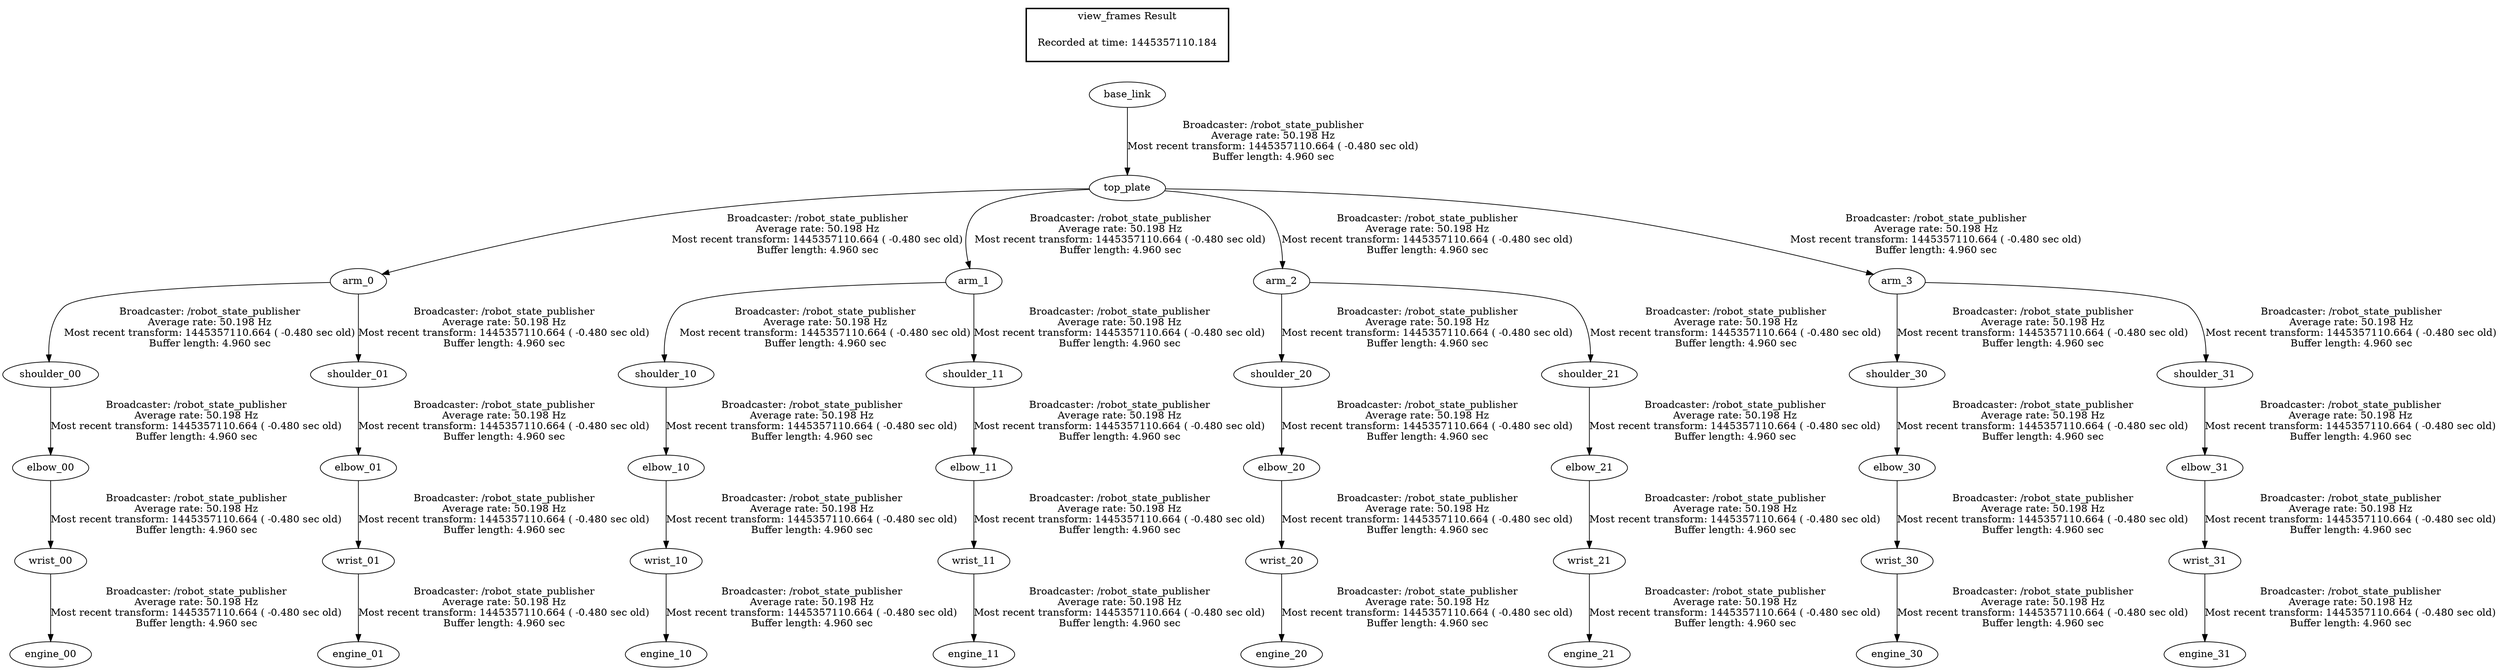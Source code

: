 digraph G {
"top_plate" -> "arm_0"[label="Broadcaster: /robot_state_publisher\nAverage rate: 50.198 Hz\nMost recent transform: 1445357110.664 ( -0.480 sec old)\nBuffer length: 4.960 sec\n"];
"base_link" -> "top_plate"[label="Broadcaster: /robot_state_publisher\nAverage rate: 50.198 Hz\nMost recent transform: 1445357110.664 ( -0.480 sec old)\nBuffer length: 4.960 sec\n"];
"top_plate" -> "arm_1"[label="Broadcaster: /robot_state_publisher\nAverage rate: 50.198 Hz\nMost recent transform: 1445357110.664 ( -0.480 sec old)\nBuffer length: 4.960 sec\n"];
"top_plate" -> "arm_2"[label="Broadcaster: /robot_state_publisher\nAverage rate: 50.198 Hz\nMost recent transform: 1445357110.664 ( -0.480 sec old)\nBuffer length: 4.960 sec\n"];
"top_plate" -> "arm_3"[label="Broadcaster: /robot_state_publisher\nAverage rate: 50.198 Hz\nMost recent transform: 1445357110.664 ( -0.480 sec old)\nBuffer length: 4.960 sec\n"];
"shoulder_00" -> "elbow_00"[label="Broadcaster: /robot_state_publisher\nAverage rate: 50.198 Hz\nMost recent transform: 1445357110.664 ( -0.480 sec old)\nBuffer length: 4.960 sec\n"];
"arm_0" -> "shoulder_00"[label="Broadcaster: /robot_state_publisher\nAverage rate: 50.198 Hz\nMost recent transform: 1445357110.664 ( -0.480 sec old)\nBuffer length: 4.960 sec\n"];
"shoulder_01" -> "elbow_01"[label="Broadcaster: /robot_state_publisher\nAverage rate: 50.198 Hz\nMost recent transform: 1445357110.664 ( -0.480 sec old)\nBuffer length: 4.960 sec\n"];
"arm_0" -> "shoulder_01"[label="Broadcaster: /robot_state_publisher\nAverage rate: 50.198 Hz\nMost recent transform: 1445357110.664 ( -0.480 sec old)\nBuffer length: 4.960 sec\n"];
"shoulder_10" -> "elbow_10"[label="Broadcaster: /robot_state_publisher\nAverage rate: 50.198 Hz\nMost recent transform: 1445357110.664 ( -0.480 sec old)\nBuffer length: 4.960 sec\n"];
"arm_1" -> "shoulder_10"[label="Broadcaster: /robot_state_publisher\nAverage rate: 50.198 Hz\nMost recent transform: 1445357110.664 ( -0.480 sec old)\nBuffer length: 4.960 sec\n"];
"shoulder_11" -> "elbow_11"[label="Broadcaster: /robot_state_publisher\nAverage rate: 50.198 Hz\nMost recent transform: 1445357110.664 ( -0.480 sec old)\nBuffer length: 4.960 sec\n"];
"arm_1" -> "shoulder_11"[label="Broadcaster: /robot_state_publisher\nAverage rate: 50.198 Hz\nMost recent transform: 1445357110.664 ( -0.480 sec old)\nBuffer length: 4.960 sec\n"];
"shoulder_20" -> "elbow_20"[label="Broadcaster: /robot_state_publisher\nAverage rate: 50.198 Hz\nMost recent transform: 1445357110.664 ( -0.480 sec old)\nBuffer length: 4.960 sec\n"];
"arm_2" -> "shoulder_20"[label="Broadcaster: /robot_state_publisher\nAverage rate: 50.198 Hz\nMost recent transform: 1445357110.664 ( -0.480 sec old)\nBuffer length: 4.960 sec\n"];
"shoulder_21" -> "elbow_21"[label="Broadcaster: /robot_state_publisher\nAverage rate: 50.198 Hz\nMost recent transform: 1445357110.664 ( -0.480 sec old)\nBuffer length: 4.960 sec\n"];
"arm_2" -> "shoulder_21"[label="Broadcaster: /robot_state_publisher\nAverage rate: 50.198 Hz\nMost recent transform: 1445357110.664 ( -0.480 sec old)\nBuffer length: 4.960 sec\n"];
"shoulder_30" -> "elbow_30"[label="Broadcaster: /robot_state_publisher\nAverage rate: 50.198 Hz\nMost recent transform: 1445357110.664 ( -0.480 sec old)\nBuffer length: 4.960 sec\n"];
"arm_3" -> "shoulder_30"[label="Broadcaster: /robot_state_publisher\nAverage rate: 50.198 Hz\nMost recent transform: 1445357110.664 ( -0.480 sec old)\nBuffer length: 4.960 sec\n"];
"shoulder_31" -> "elbow_31"[label="Broadcaster: /robot_state_publisher\nAverage rate: 50.198 Hz\nMost recent transform: 1445357110.664 ( -0.480 sec old)\nBuffer length: 4.960 sec\n"];
"arm_3" -> "shoulder_31"[label="Broadcaster: /robot_state_publisher\nAverage rate: 50.198 Hz\nMost recent transform: 1445357110.664 ( -0.480 sec old)\nBuffer length: 4.960 sec\n"];
"wrist_00" -> "engine_00"[label="Broadcaster: /robot_state_publisher\nAverage rate: 50.198 Hz\nMost recent transform: 1445357110.664 ( -0.480 sec old)\nBuffer length: 4.960 sec\n"];
"elbow_00" -> "wrist_00"[label="Broadcaster: /robot_state_publisher\nAverage rate: 50.198 Hz\nMost recent transform: 1445357110.664 ( -0.480 sec old)\nBuffer length: 4.960 sec\n"];
"wrist_01" -> "engine_01"[label="Broadcaster: /robot_state_publisher\nAverage rate: 50.198 Hz\nMost recent transform: 1445357110.664 ( -0.480 sec old)\nBuffer length: 4.960 sec\n"];
"elbow_01" -> "wrist_01"[label="Broadcaster: /robot_state_publisher\nAverage rate: 50.198 Hz\nMost recent transform: 1445357110.664 ( -0.480 sec old)\nBuffer length: 4.960 sec\n"];
"wrist_10" -> "engine_10"[label="Broadcaster: /robot_state_publisher\nAverage rate: 50.198 Hz\nMost recent transform: 1445357110.664 ( -0.480 sec old)\nBuffer length: 4.960 sec\n"];
"elbow_10" -> "wrist_10"[label="Broadcaster: /robot_state_publisher\nAverage rate: 50.198 Hz\nMost recent transform: 1445357110.664 ( -0.480 sec old)\nBuffer length: 4.960 sec\n"];
"wrist_11" -> "engine_11"[label="Broadcaster: /robot_state_publisher\nAverage rate: 50.198 Hz\nMost recent transform: 1445357110.664 ( -0.480 sec old)\nBuffer length: 4.960 sec\n"];
"elbow_11" -> "wrist_11"[label="Broadcaster: /robot_state_publisher\nAverage rate: 50.198 Hz\nMost recent transform: 1445357110.664 ( -0.480 sec old)\nBuffer length: 4.960 sec\n"];
"wrist_20" -> "engine_20"[label="Broadcaster: /robot_state_publisher\nAverage rate: 50.198 Hz\nMost recent transform: 1445357110.664 ( -0.480 sec old)\nBuffer length: 4.960 sec\n"];
"elbow_20" -> "wrist_20"[label="Broadcaster: /robot_state_publisher\nAverage rate: 50.198 Hz\nMost recent transform: 1445357110.664 ( -0.480 sec old)\nBuffer length: 4.960 sec\n"];
"wrist_21" -> "engine_21"[label="Broadcaster: /robot_state_publisher\nAverage rate: 50.198 Hz\nMost recent transform: 1445357110.664 ( -0.480 sec old)\nBuffer length: 4.960 sec\n"];
"elbow_21" -> "wrist_21"[label="Broadcaster: /robot_state_publisher\nAverage rate: 50.198 Hz\nMost recent transform: 1445357110.664 ( -0.480 sec old)\nBuffer length: 4.960 sec\n"];
"wrist_30" -> "engine_30"[label="Broadcaster: /robot_state_publisher\nAverage rate: 50.198 Hz\nMost recent transform: 1445357110.664 ( -0.480 sec old)\nBuffer length: 4.960 sec\n"];
"elbow_30" -> "wrist_30"[label="Broadcaster: /robot_state_publisher\nAverage rate: 50.198 Hz\nMost recent transform: 1445357110.664 ( -0.480 sec old)\nBuffer length: 4.960 sec\n"];
"wrist_31" -> "engine_31"[label="Broadcaster: /robot_state_publisher\nAverage rate: 50.198 Hz\nMost recent transform: 1445357110.664 ( -0.480 sec old)\nBuffer length: 4.960 sec\n"];
"elbow_31" -> "wrist_31"[label="Broadcaster: /robot_state_publisher\nAverage rate: 50.198 Hz\nMost recent transform: 1445357110.664 ( -0.480 sec old)\nBuffer length: 4.960 sec\n"];
edge [style=invis];
 subgraph cluster_legend { style=bold; color=black; label ="view_frames Result";
"Recorded at time: 1445357110.184"[ shape=plaintext ] ;
 }->"base_link";
}